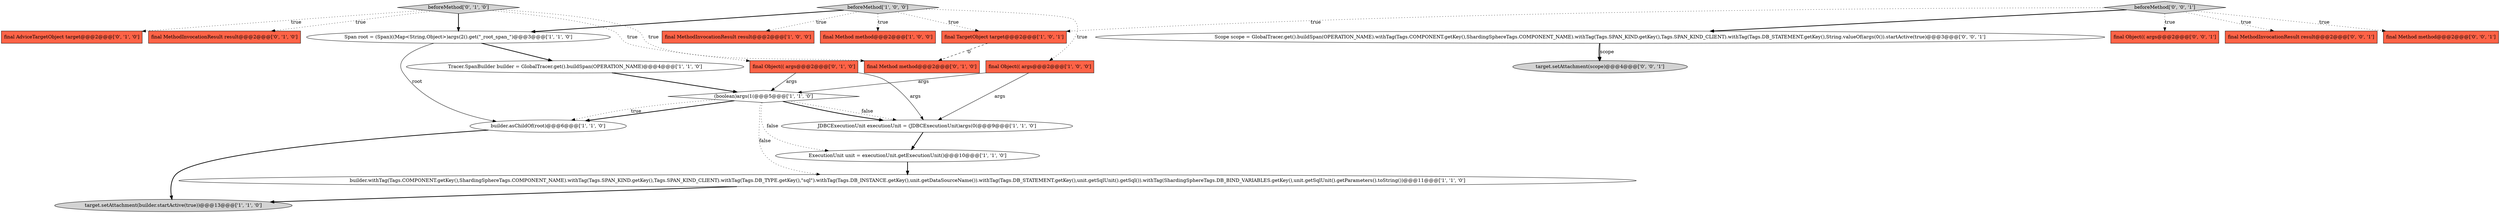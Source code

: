 digraph {
7 [style = filled, label = "(boolean)args(1(@@@5@@@['1', '1', '0']", fillcolor = white, shape = diamond image = "AAA0AAABBB1BBB"];
14 [style = filled, label = "final MethodInvocationResult result@@@2@@@['0', '1', '0']", fillcolor = tomato, shape = box image = "AAA0AAABBB2BBB"];
4 [style = filled, label = "Span root = (Span)((Map<String,Object>)args(2().get(\"_root_span_\")@@@3@@@['1', '1', '0']", fillcolor = white, shape = ellipse image = "AAA0AAABBB1BBB"];
9 [style = filled, label = "final TargetObject target@@@2@@@['1', '0', '1']", fillcolor = tomato, shape = box image = "AAA0AAABBB1BBB"];
19 [style = filled, label = "Scope scope = GlobalTracer.get().buildSpan(OPERATION_NAME).withTag(Tags.COMPONENT.getKey(),ShardingSphereTags.COMPONENT_NAME).withTag(Tags.SPAN_KIND.getKey(),Tags.SPAN_KIND_CLIENT).withTag(Tags.DB_STATEMENT.getKey(),String.valueOf(args(0()).startActive(true)@@@3@@@['0', '0', '1']", fillcolor = white, shape = ellipse image = "AAA0AAABBB3BBB"];
23 [style = filled, label = "beforeMethod['0', '0', '1']", fillcolor = lightgray, shape = diamond image = "AAA0AAABBB3BBB"];
20 [style = filled, label = "final Object(( args@@@2@@@['0', '0', '1']", fillcolor = tomato, shape = box image = "AAA0AAABBB3BBB"];
0 [style = filled, label = "beforeMethod['1', '0', '0']", fillcolor = lightgray, shape = diamond image = "AAA0AAABBB1BBB"];
11 [style = filled, label = "builder.asChildOf(root)@@@6@@@['1', '1', '0']", fillcolor = white, shape = ellipse image = "AAA0AAABBB1BBB"];
8 [style = filled, label = "builder.withTag(Tags.COMPONENT.getKey(),ShardingSphereTags.COMPONENT_NAME).withTag(Tags.SPAN_KIND.getKey(),Tags.SPAN_KIND_CLIENT).withTag(Tags.DB_TYPE.getKey(),\"sql\").withTag(Tags.DB_INSTANCE.getKey(),unit.getDataSourceName()).withTag(Tags.DB_STATEMENT.getKey(),unit.getSqlUnit().getSql()).withTag(ShardingSphereTags.DB_BIND_VARIABLES.getKey(),unit.getSqlUnit().getParameters().toString())@@@11@@@['1', '1', '0']", fillcolor = white, shape = ellipse image = "AAA0AAABBB1BBB"];
1 [style = filled, label = "final MethodInvocationResult result@@@2@@@['1', '0', '0']", fillcolor = tomato, shape = box image = "AAA0AAABBB1BBB"];
22 [style = filled, label = "final MethodInvocationResult result@@@2@@@['0', '0', '1']", fillcolor = tomato, shape = box image = "AAA0AAABBB3BBB"];
17 [style = filled, label = "beforeMethod['0', '1', '0']", fillcolor = lightgray, shape = diamond image = "AAA0AAABBB2BBB"];
21 [style = filled, label = "final Method method@@@2@@@['0', '0', '1']", fillcolor = tomato, shape = box image = "AAA0AAABBB3BBB"];
3 [style = filled, label = "final Object(( args@@@2@@@['1', '0', '0']", fillcolor = tomato, shape = box image = "AAA0AAABBB1BBB"];
13 [style = filled, label = "final Object(( args@@@2@@@['0', '1', '0']", fillcolor = tomato, shape = box image = "AAA0AAABBB2BBB"];
16 [style = filled, label = "final Method method@@@2@@@['0', '1', '0']", fillcolor = tomato, shape = box image = "AAA1AAABBB2BBB"];
12 [style = filled, label = "ExecutionUnit unit = executionUnit.getExecutionUnit()@@@10@@@['1', '1', '0']", fillcolor = white, shape = ellipse image = "AAA0AAABBB1BBB"];
5 [style = filled, label = "final Method method@@@2@@@['1', '0', '0']", fillcolor = tomato, shape = box image = "AAA0AAABBB1BBB"];
6 [style = filled, label = "Tracer.SpanBuilder builder = GlobalTracer.get().buildSpan(OPERATION_NAME)@@@4@@@['1', '1', '0']", fillcolor = white, shape = ellipse image = "AAA0AAABBB1BBB"];
18 [style = filled, label = "target.setAttachment(scope)@@@4@@@['0', '0', '1']", fillcolor = lightgray, shape = ellipse image = "AAA0AAABBB3BBB"];
15 [style = filled, label = "final AdviceTargetObject target@@@2@@@['0', '1', '0']", fillcolor = tomato, shape = box image = "AAA0AAABBB2BBB"];
2 [style = filled, label = "target.setAttachment(builder.startActive(true))@@@13@@@['1', '1', '0']", fillcolor = lightgray, shape = ellipse image = "AAA0AAABBB1BBB"];
10 [style = filled, label = "JDBCExecutionUnit executionUnit = (JDBCExecutionUnit)args(0(@@@9@@@['1', '1', '0']", fillcolor = white, shape = ellipse image = "AAA0AAABBB1BBB"];
13->7 [style = solid, label="args"];
19->18 [style = bold, label=""];
7->11 [style = bold, label=""];
9->16 [style = dashed, label="0"];
0->5 [style = dotted, label="true"];
23->22 [style = dotted, label="true"];
4->6 [style = bold, label=""];
7->10 [style = bold, label=""];
7->12 [style = dotted, label="false"];
23->21 [style = dotted, label="true"];
17->14 [style = dotted, label="true"];
4->11 [style = solid, label="root"];
11->2 [style = bold, label=""];
23->9 [style = dotted, label="true"];
17->16 [style = dotted, label="true"];
3->10 [style = solid, label="args"];
23->20 [style = dotted, label="true"];
17->15 [style = dotted, label="true"];
7->11 [style = dotted, label="true"];
8->2 [style = bold, label=""];
19->18 [style = solid, label="scope"];
0->4 [style = bold, label=""];
10->12 [style = bold, label=""];
12->8 [style = bold, label=""];
13->10 [style = solid, label="args"];
23->19 [style = bold, label=""];
7->8 [style = dotted, label="false"];
7->10 [style = dotted, label="false"];
0->3 [style = dotted, label="true"];
6->7 [style = bold, label=""];
17->13 [style = dotted, label="true"];
3->7 [style = solid, label="args"];
0->9 [style = dotted, label="true"];
17->4 [style = bold, label=""];
0->1 [style = dotted, label="true"];
}
